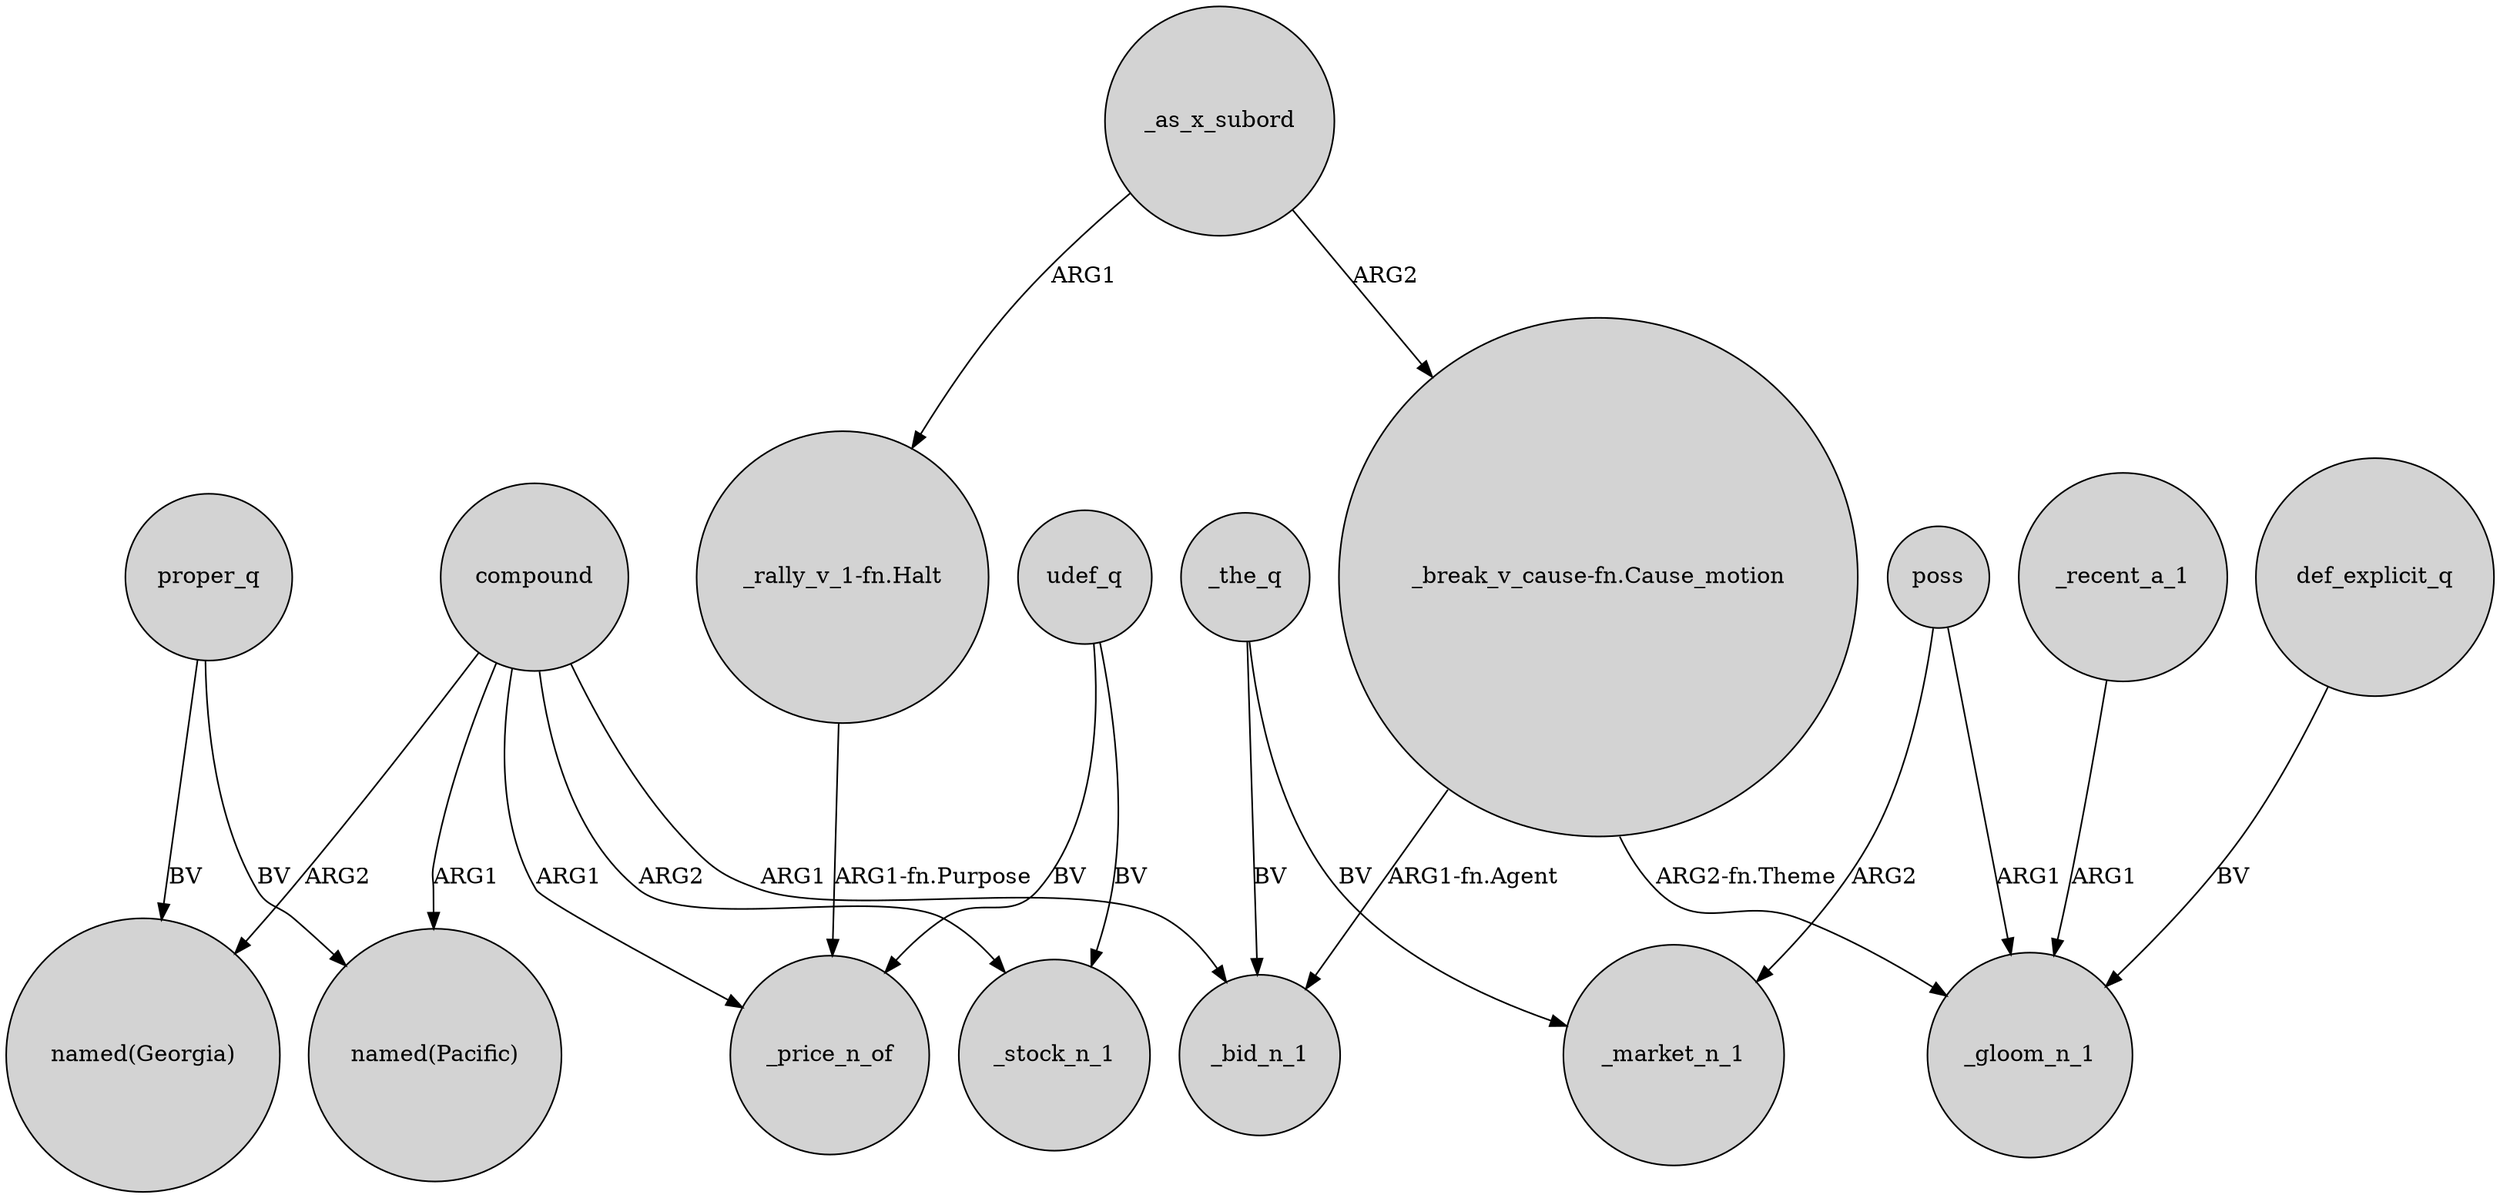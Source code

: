 digraph {
	node [shape=circle style=filled]
	proper_q -> "named(Georgia)" [label=BV]
	udef_q -> _price_n_of [label=BV]
	"_break_v_cause-fn.Cause_motion" -> _gloom_n_1 [label="ARG2-fn.Theme"]
	_as_x_subord -> "_rally_v_1-fn.Halt" [label=ARG1]
	_as_x_subord -> "_break_v_cause-fn.Cause_motion" [label=ARG2]
	poss -> _gloom_n_1 [label=ARG1]
	def_explicit_q -> _gloom_n_1 [label=BV]
	_the_q -> _market_n_1 [label=BV]
	compound -> "named(Pacific)" [label=ARG1]
	udef_q -> _stock_n_1 [label=BV]
	compound -> _stock_n_1 [label=ARG2]
	"_break_v_cause-fn.Cause_motion" -> _bid_n_1 [label="ARG1-fn.Agent"]
	_recent_a_1 -> _gloom_n_1 [label=ARG1]
	proper_q -> "named(Pacific)" [label=BV]
	"_rally_v_1-fn.Halt" -> _price_n_of [label="ARG1-fn.Purpose"]
	poss -> _market_n_1 [label=ARG2]
	compound -> _price_n_of [label=ARG1]
	compound -> "named(Georgia)" [label=ARG2]
	compound -> _bid_n_1 [label=ARG1]
	_the_q -> _bid_n_1 [label=BV]
}
